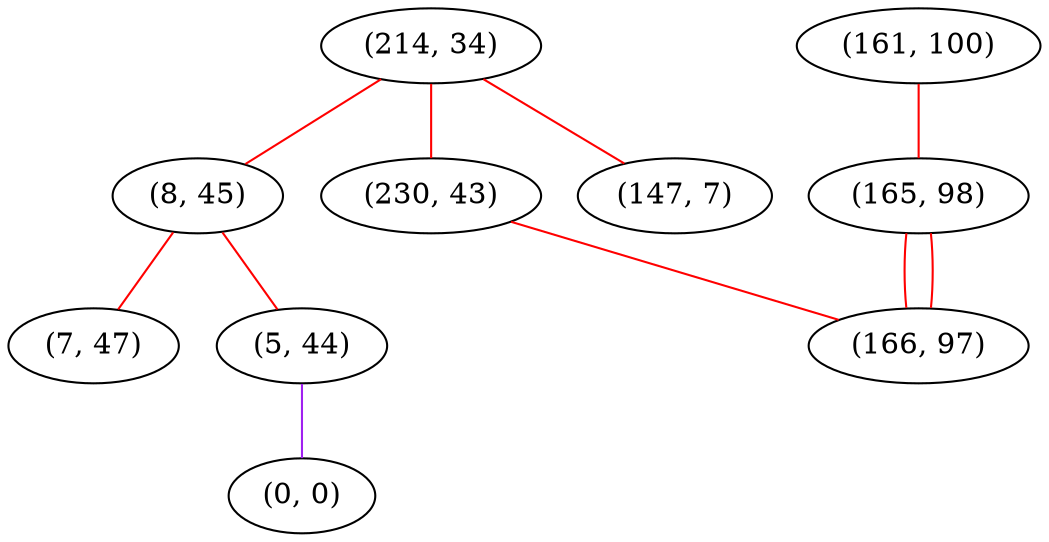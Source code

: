 graph "" {
"(214, 34)";
"(8, 45)";
"(7, 47)";
"(230, 43)";
"(147, 7)";
"(5, 44)";
"(161, 100)";
"(0, 0)";
"(165, 98)";
"(166, 97)";
"(214, 34)" -- "(230, 43)"  [color=red, key=0, weight=1];
"(214, 34)" -- "(147, 7)"  [color=red, key=0, weight=1];
"(214, 34)" -- "(8, 45)"  [color=red, key=0, weight=1];
"(8, 45)" -- "(5, 44)"  [color=red, key=0, weight=1];
"(8, 45)" -- "(7, 47)"  [color=red, key=0, weight=1];
"(230, 43)" -- "(166, 97)"  [color=red, key=0, weight=1];
"(5, 44)" -- "(0, 0)"  [color=purple, key=0, weight=4];
"(161, 100)" -- "(165, 98)"  [color=red, key=0, weight=1];
"(165, 98)" -- "(166, 97)"  [color=red, key=0, weight=1];
"(165, 98)" -- "(166, 97)"  [color=red, key=1, weight=1];
}
